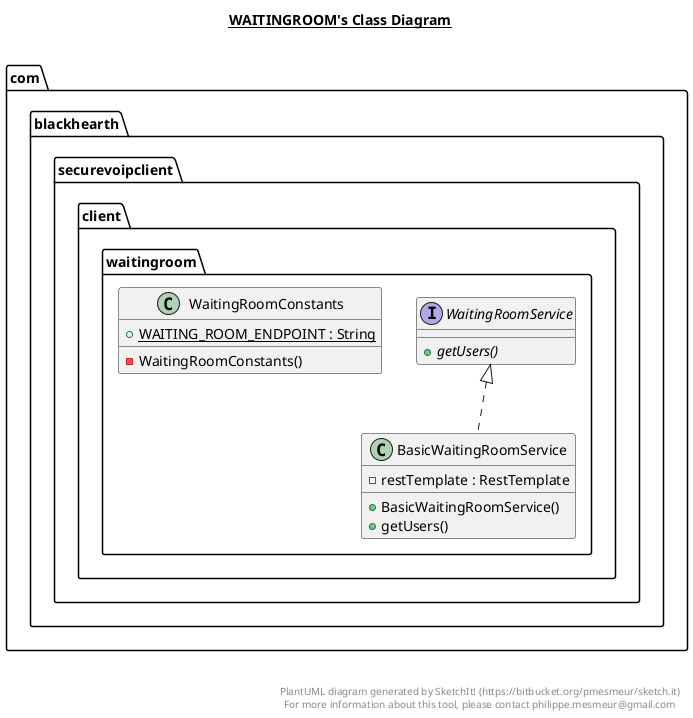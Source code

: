 @startuml

title __WAITINGROOM's Class Diagram__\n

  namespace com.blackhearth.securevoipclient {
    namespace client {
      namespace waitingroom {
        class com.blackhearth.securevoipclient.client.waitingroom.BasicWaitingRoomService {
            - restTemplate : RestTemplate
            + BasicWaitingRoomService()
            + getUsers()
        }
      }
    }
  }
  

  namespace com.blackhearth.securevoipclient {
    namespace client {
      namespace waitingroom {
        class com.blackhearth.securevoipclient.client.waitingroom.WaitingRoomConstants {
            {static} + WAITING_ROOM_ENDPOINT : String
            - WaitingRoomConstants()
        }
      }
    }
  }
  

  namespace com.blackhearth.securevoipclient {
    namespace client {
      namespace waitingroom {
        interface com.blackhearth.securevoipclient.client.waitingroom.WaitingRoomService {
            {abstract} + getUsers()
        }
      }
    }
  }
  

  com.blackhearth.securevoipclient.client.waitingroom.BasicWaitingRoomService .up.|> com.blackhearth.securevoipclient.client.waitingroom.WaitingRoomService


right footer


PlantUML diagram generated by SketchIt! (https://bitbucket.org/pmesmeur/sketch.it)
For more information about this tool, please contact philippe.mesmeur@gmail.com
endfooter

@enduml
